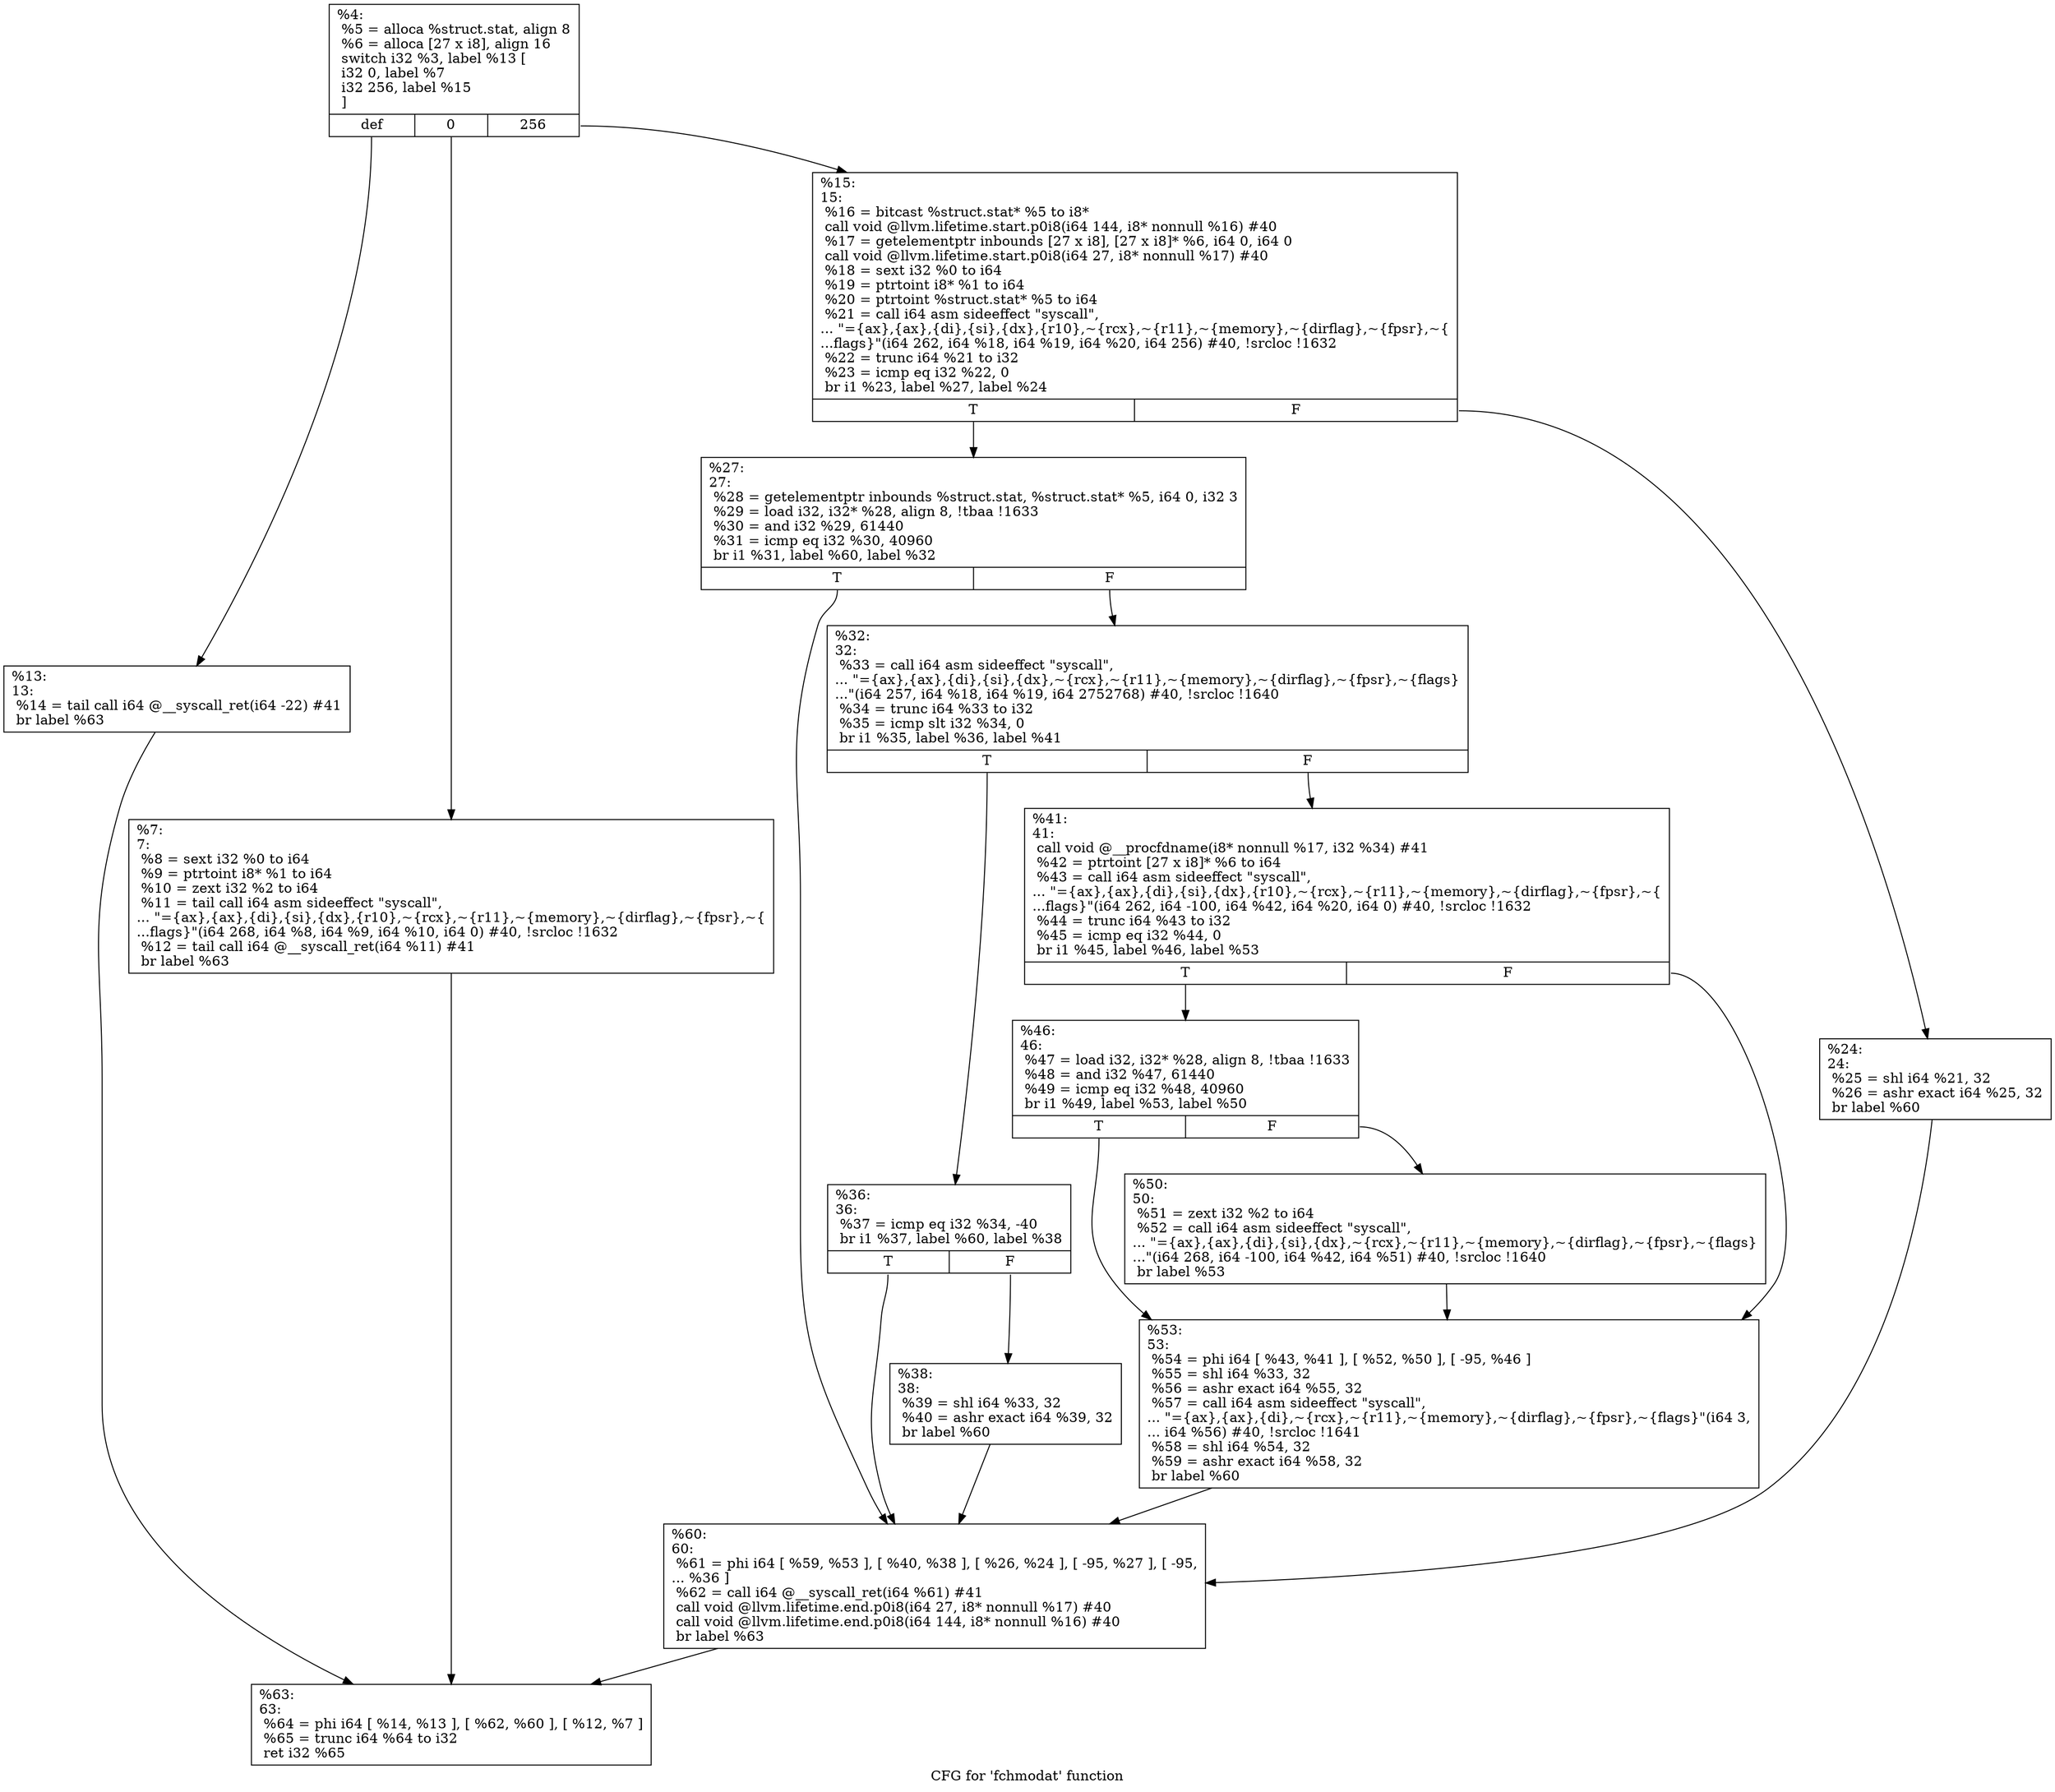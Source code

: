 digraph "CFG for 'fchmodat' function" {
	label="CFG for 'fchmodat' function";

	Node0x19186f0 [shape=record,label="{%4:\l  %5 = alloca %struct.stat, align 8\l  %6 = alloca [27 x i8], align 16\l  switch i32 %3, label %13 [\l    i32 0, label %7\l    i32 256, label %15\l  ]\l|{<s0>def|<s1>0|<s2>256}}"];
	Node0x19186f0:s0 -> Node0x1918b70;
	Node0x19186f0:s1 -> Node0x1918b20;
	Node0x19186f0:s2 -> Node0x1918bc0;
	Node0x1918b20 [shape=record,label="{%7:\l7:                                                \l  %8 = sext i32 %0 to i64\l  %9 = ptrtoint i8* %1 to i64\l  %10 = zext i32 %2 to i64\l  %11 = tail call i64 asm sideeffect \"syscall\",\l... \"=\{ax\},\{ax\},\{di\},\{si\},\{dx\},\{r10\},~\{rcx\},~\{r11\},~\{memory\},~\{dirflag\},~\{fpsr\},~\{\l...flags\}\"(i64 268, i64 %8, i64 %9, i64 %10, i64 0) #40, !srcloc !1632\l  %12 = tail call i64 @__syscall_ret(i64 %11) #41\l  br label %63\l}"];
	Node0x1918b20 -> Node0x1918f30;
	Node0x1918b70 [shape=record,label="{%13:\l13:                                               \l  %14 = tail call i64 @__syscall_ret(i64 -22) #41\l  br label %63\l}"];
	Node0x1918b70 -> Node0x1918f30;
	Node0x1918bc0 [shape=record,label="{%15:\l15:                                               \l  %16 = bitcast %struct.stat* %5 to i8*\l  call void @llvm.lifetime.start.p0i8(i64 144, i8* nonnull %16) #40\l  %17 = getelementptr inbounds [27 x i8], [27 x i8]* %6, i64 0, i64 0\l  call void @llvm.lifetime.start.p0i8(i64 27, i8* nonnull %17) #40\l  %18 = sext i32 %0 to i64\l  %19 = ptrtoint i8* %1 to i64\l  %20 = ptrtoint %struct.stat* %5 to i64\l  %21 = call i64 asm sideeffect \"syscall\",\l... \"=\{ax\},\{ax\},\{di\},\{si\},\{dx\},\{r10\},~\{rcx\},~\{r11\},~\{memory\},~\{dirflag\},~\{fpsr\},~\{\l...flags\}\"(i64 262, i64 %18, i64 %19, i64 %20, i64 256) #40, !srcloc !1632\l  %22 = trunc i64 %21 to i32\l  %23 = icmp eq i32 %22, 0\l  br i1 %23, label %27, label %24\l|{<s0>T|<s1>F}}"];
	Node0x1918bc0:s0 -> Node0x1918c60;
	Node0x1918bc0:s1 -> Node0x1918c10;
	Node0x1918c10 [shape=record,label="{%24:\l24:                                               \l  %25 = shl i64 %21, 32\l  %26 = ashr exact i64 %25, 32\l  br label %60\l}"];
	Node0x1918c10 -> Node0x1918ee0;
	Node0x1918c60 [shape=record,label="{%27:\l27:                                               \l  %28 = getelementptr inbounds %struct.stat, %struct.stat* %5, i64 0, i32 3\l  %29 = load i32, i32* %28, align 8, !tbaa !1633\l  %30 = and i32 %29, 61440\l  %31 = icmp eq i32 %30, 40960\l  br i1 %31, label %60, label %32\l|{<s0>T|<s1>F}}"];
	Node0x1918c60:s0 -> Node0x1918ee0;
	Node0x1918c60:s1 -> Node0x1918cb0;
	Node0x1918cb0 [shape=record,label="{%32:\l32:                                               \l  %33 = call i64 asm sideeffect \"syscall\",\l... \"=\{ax\},\{ax\},\{di\},\{si\},\{dx\},~\{rcx\},~\{r11\},~\{memory\},~\{dirflag\},~\{fpsr\},~\{flags\}\l...\"(i64 257, i64 %18, i64 %19, i64 2752768) #40, !srcloc !1640\l  %34 = trunc i64 %33 to i32\l  %35 = icmp slt i32 %34, 0\l  br i1 %35, label %36, label %41\l|{<s0>T|<s1>F}}"];
	Node0x1918cb0:s0 -> Node0x1918d00;
	Node0x1918cb0:s1 -> Node0x1918da0;
	Node0x1918d00 [shape=record,label="{%36:\l36:                                               \l  %37 = icmp eq i32 %34, -40\l  br i1 %37, label %60, label %38\l|{<s0>T|<s1>F}}"];
	Node0x1918d00:s0 -> Node0x1918ee0;
	Node0x1918d00:s1 -> Node0x1918d50;
	Node0x1918d50 [shape=record,label="{%38:\l38:                                               \l  %39 = shl i64 %33, 32\l  %40 = ashr exact i64 %39, 32\l  br label %60\l}"];
	Node0x1918d50 -> Node0x1918ee0;
	Node0x1918da0 [shape=record,label="{%41:\l41:                                               \l  call void @__procfdname(i8* nonnull %17, i32 %34) #41\l  %42 = ptrtoint [27 x i8]* %6 to i64\l  %43 = call i64 asm sideeffect \"syscall\",\l... \"=\{ax\},\{ax\},\{di\},\{si\},\{dx\},\{r10\},~\{rcx\},~\{r11\},~\{memory\},~\{dirflag\},~\{fpsr\},~\{\l...flags\}\"(i64 262, i64 -100, i64 %42, i64 %20, i64 0) #40, !srcloc !1632\l  %44 = trunc i64 %43 to i32\l  %45 = icmp eq i32 %44, 0\l  br i1 %45, label %46, label %53\l|{<s0>T|<s1>F}}"];
	Node0x1918da0:s0 -> Node0x1918df0;
	Node0x1918da0:s1 -> Node0x1918e90;
	Node0x1918df0 [shape=record,label="{%46:\l46:                                               \l  %47 = load i32, i32* %28, align 8, !tbaa !1633\l  %48 = and i32 %47, 61440\l  %49 = icmp eq i32 %48, 40960\l  br i1 %49, label %53, label %50\l|{<s0>T|<s1>F}}"];
	Node0x1918df0:s0 -> Node0x1918e90;
	Node0x1918df0:s1 -> Node0x1918e40;
	Node0x1918e40 [shape=record,label="{%50:\l50:                                               \l  %51 = zext i32 %2 to i64\l  %52 = call i64 asm sideeffect \"syscall\",\l... \"=\{ax\},\{ax\},\{di\},\{si\},\{dx\},~\{rcx\},~\{r11\},~\{memory\},~\{dirflag\},~\{fpsr\},~\{flags\}\l...\"(i64 268, i64 -100, i64 %42, i64 %51) #40, !srcloc !1640\l  br label %53\l}"];
	Node0x1918e40 -> Node0x1918e90;
	Node0x1918e90 [shape=record,label="{%53:\l53:                                               \l  %54 = phi i64 [ %43, %41 ], [ %52, %50 ], [ -95, %46 ]\l  %55 = shl i64 %33, 32\l  %56 = ashr exact i64 %55, 32\l  %57 = call i64 asm sideeffect \"syscall\",\l... \"=\{ax\},\{ax\},\{di\},~\{rcx\},~\{r11\},~\{memory\},~\{dirflag\},~\{fpsr\},~\{flags\}\"(i64 3,\l... i64 %56) #40, !srcloc !1641\l  %58 = shl i64 %54, 32\l  %59 = ashr exact i64 %58, 32\l  br label %60\l}"];
	Node0x1918e90 -> Node0x1918ee0;
	Node0x1918ee0 [shape=record,label="{%60:\l60:                                               \l  %61 = phi i64 [ %59, %53 ], [ %40, %38 ], [ %26, %24 ], [ -95, %27 ], [ -95,\l... %36 ]\l  %62 = call i64 @__syscall_ret(i64 %61) #41\l  call void @llvm.lifetime.end.p0i8(i64 27, i8* nonnull %17) #40\l  call void @llvm.lifetime.end.p0i8(i64 144, i8* nonnull %16) #40\l  br label %63\l}"];
	Node0x1918ee0 -> Node0x1918f30;
	Node0x1918f30 [shape=record,label="{%63:\l63:                                               \l  %64 = phi i64 [ %14, %13 ], [ %62, %60 ], [ %12, %7 ]\l  %65 = trunc i64 %64 to i32\l  ret i32 %65\l}"];
}
